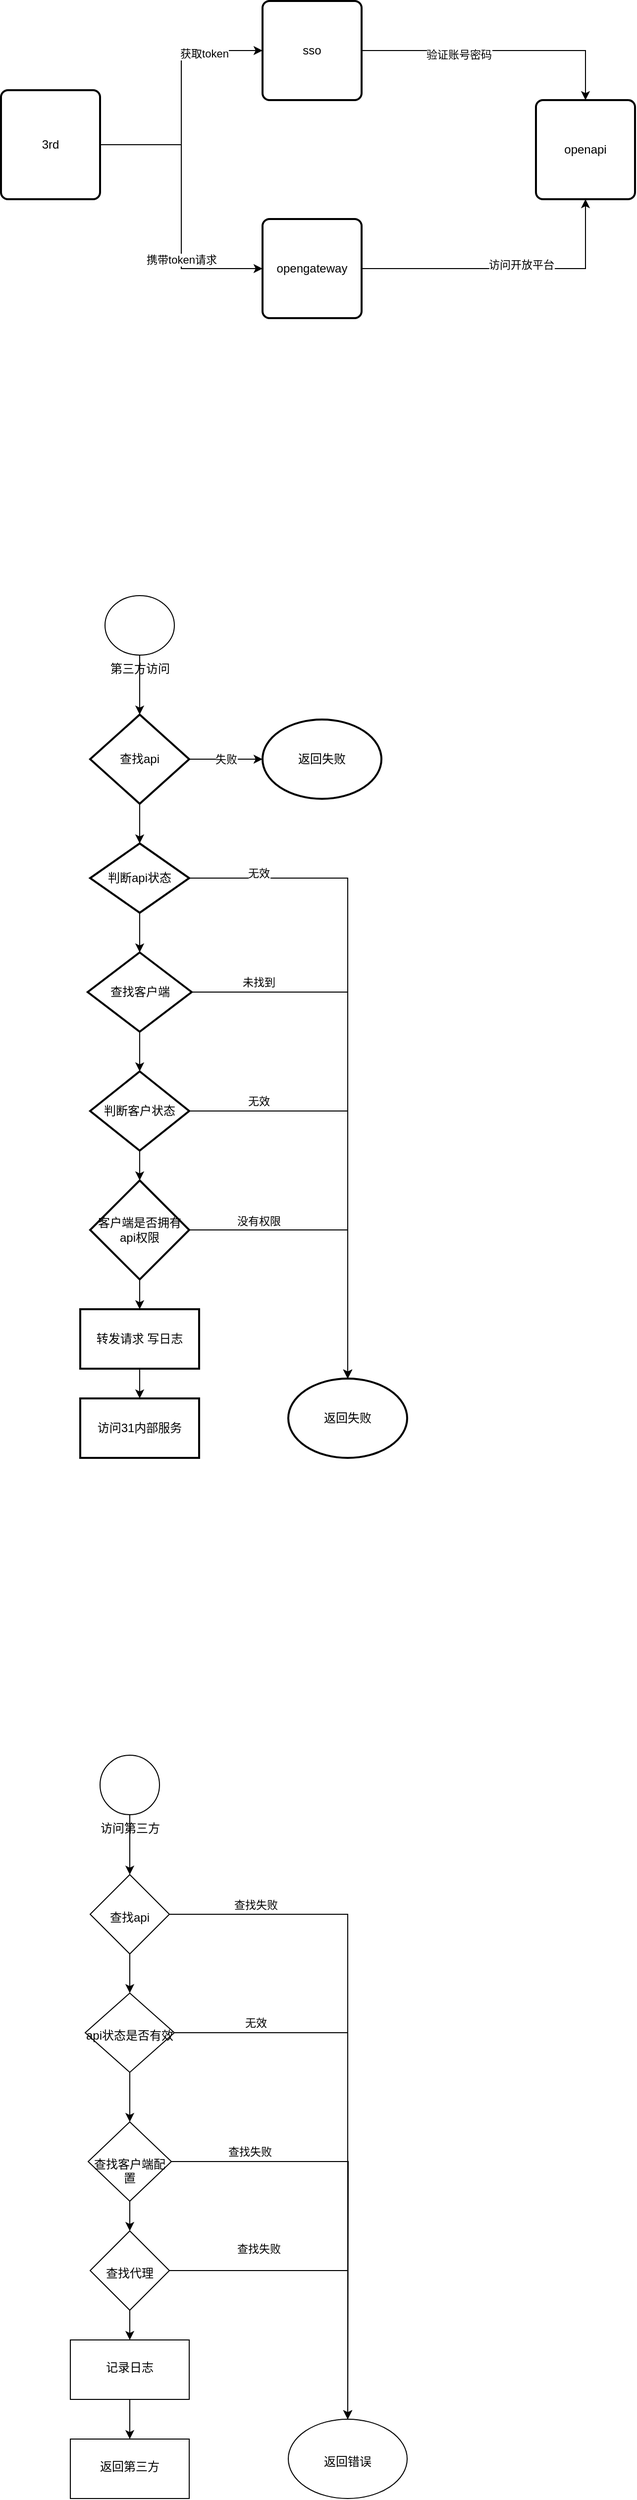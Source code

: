 <mxfile version="14.4.5" type="github">
  <diagram id="r5umxBR1MO3i9Swh8Mfo" name="第 1 页">
    <mxGraphModel dx="1673" dy="908" grid="1" gridSize="10" guides="1" tooltips="1" connect="1" arrows="1" fold="1" page="1" pageScale="1" pageWidth="827" pageHeight="1169" math="0" shadow="0">
      <root>
        <mxCell id="0" />
        <mxCell id="1" parent="0" />
        <mxCell id="_dm25giHvy8EGH1Nbq3g-23" value="" style="edgeStyle=orthogonalEdgeStyle;rounded=0;orthogonalLoop=1;jettySize=auto;html=1;" parent="1" source="_dm25giHvy8EGH1Nbq3g-2" target="_dm25giHvy8EGH1Nbq3g-4" edge="1">
          <mxGeometry relative="1" as="geometry" />
        </mxCell>
        <mxCell id="_dm25giHvy8EGH1Nbq3g-2" value="第三方访问" style="verticalLabelPosition=bottom;verticalAlign=top;html=1;shape=mxgraph.flowchart.on-page_reference;" parent="1" vertex="1">
          <mxGeometry x="205" y="640" width="70" height="60" as="geometry" />
        </mxCell>
        <mxCell id="p3LBFmmlEpDV6VU3JNH3-54" value="" style="edgeStyle=orthogonalEdgeStyle;rounded=0;orthogonalLoop=1;jettySize=auto;html=1;" edge="1" parent="1" source="_dm25giHvy8EGH1Nbq3g-4" target="p3LBFmmlEpDV6VU3JNH3-53">
          <mxGeometry relative="1" as="geometry" />
        </mxCell>
        <mxCell id="p3LBFmmlEpDV6VU3JNH3-58" value="失败" style="edgeStyle=orthogonalEdgeStyle;rounded=0;orthogonalLoop=1;jettySize=auto;html=1;" edge="1" parent="1" source="_dm25giHvy8EGH1Nbq3g-4" target="p3LBFmmlEpDV6VU3JNH3-57">
          <mxGeometry relative="1" as="geometry" />
        </mxCell>
        <mxCell id="_dm25giHvy8EGH1Nbq3g-4" value="查找api" style="strokeWidth=2;html=1;shape=mxgraph.flowchart.decision;whiteSpace=wrap;" parent="1" vertex="1">
          <mxGeometry x="190" y="760" width="100" height="90" as="geometry" />
        </mxCell>
        <mxCell id="_dm25giHvy8EGH1Nbq3g-14" value="" style="edgeStyle=orthogonalEdgeStyle;rounded=0;orthogonalLoop=1;jettySize=auto;html=1;" parent="1" source="_dm25giHvy8EGH1Nbq3g-11" target="p3LBFmmlEpDV6VU3JNH3-55" edge="1">
          <mxGeometry relative="1" as="geometry">
            <mxPoint x="360" y="1040" as="targetPoint" />
          </mxGeometry>
        </mxCell>
        <mxCell id="_dm25giHvy8EGH1Nbq3g-15" value="未找到" style="edgeLabel;html=1;align=center;verticalAlign=middle;resizable=0;points=[];" parent="_dm25giHvy8EGH1Nbq3g-14" vertex="1" connectable="0">
          <mxGeometry x="0.227" y="2" relative="1" as="geometry">
            <mxPoint x="-92" y="-188.33" as="offset" />
          </mxGeometry>
        </mxCell>
        <mxCell id="p3LBFmmlEpDV6VU3JNH3-65" value="" style="edgeStyle=orthogonalEdgeStyle;rounded=0;orthogonalLoop=1;jettySize=auto;html=1;" edge="1" parent="1" source="_dm25giHvy8EGH1Nbq3g-11" target="p3LBFmmlEpDV6VU3JNH3-64">
          <mxGeometry relative="1" as="geometry" />
        </mxCell>
        <mxCell id="_dm25giHvy8EGH1Nbq3g-11" value="查找客户端" style="strokeWidth=2;html=1;shape=mxgraph.flowchart.decision;whiteSpace=wrap;" parent="1" vertex="1">
          <mxGeometry x="187.5" y="1000" width="105" height="80" as="geometry" />
        </mxCell>
        <mxCell id="_dm25giHvy8EGH1Nbq3g-19" value="" style="edgeStyle=orthogonalEdgeStyle;rounded=0;orthogonalLoop=1;jettySize=auto;html=1;" parent="1" source="_dm25giHvy8EGH1Nbq3g-16" target="p3LBFmmlEpDV6VU3JNH3-55" edge="1">
          <mxGeometry relative="1" as="geometry">
            <mxPoint x="370" y="1280" as="targetPoint" />
          </mxGeometry>
        </mxCell>
        <mxCell id="_dm25giHvy8EGH1Nbq3g-20" value="没有权限" style="edgeLabel;html=1;align=center;verticalAlign=middle;resizable=0;points=[];" parent="_dm25giHvy8EGH1Nbq3g-19" vertex="1" connectable="0">
          <mxGeometry x="0.125" y="-2" relative="1" as="geometry">
            <mxPoint x="-88" y="-24.17" as="offset" />
          </mxGeometry>
        </mxCell>
        <mxCell id="p3LBFmmlEpDV6VU3JNH3-70" value="" style="edgeStyle=orthogonalEdgeStyle;rounded=0;orthogonalLoop=1;jettySize=auto;html=1;" edge="1" parent="1" source="_dm25giHvy8EGH1Nbq3g-16" target="p3LBFmmlEpDV6VU3JNH3-69">
          <mxGeometry relative="1" as="geometry" />
        </mxCell>
        <mxCell id="_dm25giHvy8EGH1Nbq3g-16" value="客户端是否拥有api权限" style="strokeWidth=2;html=1;shape=mxgraph.flowchart.decision;whiteSpace=wrap;" parent="1" vertex="1">
          <mxGeometry x="190" y="1230" width="100" height="100" as="geometry" />
        </mxCell>
        <mxCell id="_dm25giHvy8EGH1Nbq3g-21" value="访问31内部服务" style="whiteSpace=wrap;html=1;strokeWidth=2;" parent="1" vertex="1">
          <mxGeometry x="180" y="1450" width="120" height="60" as="geometry" />
        </mxCell>
        <mxCell id="p3LBFmmlEpDV6VU3JNH3-83" value="" style="edgeStyle=orthogonalEdgeStyle;rounded=0;orthogonalLoop=1;jettySize=auto;html=1;" edge="1" parent="1" source="_dm25giHvy8EGH1Nbq3g-24" target="_dm25giHvy8EGH1Nbq3g-25">
          <mxGeometry relative="1" as="geometry" />
        </mxCell>
        <mxCell id="_dm25giHvy8EGH1Nbq3g-24" value="访问第三方" style="verticalLabelPosition=bottom;verticalAlign=top;html=1;shape=mxgraph.flowchart.on-page_reference;" parent="1" vertex="1">
          <mxGeometry x="200" y="1810" width="60" height="60" as="geometry" />
        </mxCell>
        <mxCell id="_dm25giHvy8EGH1Nbq3g-28" value="查找失败" style="edgeStyle=orthogonalEdgeStyle;rounded=0;orthogonalLoop=1;jettySize=auto;html=1;" parent="1" source="_dm25giHvy8EGH1Nbq3g-25" target="_dm25giHvy8EGH1Nbq3g-37" edge="1">
          <mxGeometry x="-0.746" y="10" relative="1" as="geometry">
            <Array as="points">
              <mxPoint x="450" y="1970" />
            </Array>
            <mxPoint x="430.0" y="1970.471" as="targetPoint" />
            <mxPoint x="-1" as="offset" />
          </mxGeometry>
        </mxCell>
        <mxCell id="p3LBFmmlEpDV6VU3JNH3-77" value="" style="edgeStyle=orthogonalEdgeStyle;rounded=0;orthogonalLoop=1;jettySize=auto;html=1;" edge="1" parent="1" source="_dm25giHvy8EGH1Nbq3g-25" target="p3LBFmmlEpDV6VU3JNH3-76">
          <mxGeometry relative="1" as="geometry" />
        </mxCell>
        <mxCell id="_dm25giHvy8EGH1Nbq3g-25" value="&lt;br&gt;&lt;br&gt;查找api" style="rhombus;whiteSpace=wrap;html=1;verticalAlign=top;" parent="1" vertex="1">
          <mxGeometry x="190" y="1930.5" width="80" height="80" as="geometry" />
        </mxCell>
        <mxCell id="_dm25giHvy8EGH1Nbq3g-33" value="" style="edgeStyle=orthogonalEdgeStyle;rounded=0;orthogonalLoop=1;jettySize=auto;html=1;" parent="1" source="_dm25giHvy8EGH1Nbq3g-30" edge="1">
          <mxGeometry relative="1" as="geometry">
            <mxPoint x="450" y="2490" as="targetPoint" />
          </mxGeometry>
        </mxCell>
        <mxCell id="_dm25giHvy8EGH1Nbq3g-34" value="查找失败" style="edgeLabel;html=1;align=center;verticalAlign=middle;resizable=0;points=[];" parent="_dm25giHvy8EGH1Nbq3g-33" vertex="1" connectable="0">
          <mxGeometry x="0.175" y="1" relative="1" as="geometry">
            <mxPoint x="-101.04" y="-95.47" as="offset" />
          </mxGeometry>
        </mxCell>
        <mxCell id="_dm25giHvy8EGH1Nbq3g-36" value="" style="edgeStyle=orthogonalEdgeStyle;rounded=0;orthogonalLoop=1;jettySize=auto;html=1;" parent="1" source="_dm25giHvy8EGH1Nbq3g-30" target="_dm25giHvy8EGH1Nbq3g-35" edge="1">
          <mxGeometry relative="1" as="geometry" />
        </mxCell>
        <mxCell id="_dm25giHvy8EGH1Nbq3g-30" value="&lt;br&gt;&lt;br&gt;查找客户端配置" style="rhombus;whiteSpace=wrap;html=1;verticalAlign=top;" parent="1" vertex="1">
          <mxGeometry x="188" y="2180" width="84" height="80" as="geometry" />
        </mxCell>
        <mxCell id="_dm25giHvy8EGH1Nbq3g-38" value="" style="edgeStyle=orthogonalEdgeStyle;rounded=0;orthogonalLoop=1;jettySize=auto;html=1;" parent="1" source="_dm25giHvy8EGH1Nbq3g-35" target="_dm25giHvy8EGH1Nbq3g-37" edge="1">
          <mxGeometry relative="1" as="geometry" />
        </mxCell>
        <mxCell id="_dm25giHvy8EGH1Nbq3g-39" value="查找失败" style="edgeLabel;html=1;align=center;verticalAlign=middle;resizable=0;points=[];" parent="_dm25giHvy8EGH1Nbq3g-38" vertex="1" connectable="0">
          <mxGeometry x="0.25" y="2" relative="1" as="geometry">
            <mxPoint x="-92.05" y="-48.77" as="offset" />
          </mxGeometry>
        </mxCell>
        <mxCell id="_dm25giHvy8EGH1Nbq3g-41" value="" style="edgeStyle=orthogonalEdgeStyle;rounded=0;orthogonalLoop=1;jettySize=auto;html=1;" parent="1" source="_dm25giHvy8EGH1Nbq3g-35" target="_dm25giHvy8EGH1Nbq3g-40" edge="1">
          <mxGeometry relative="1" as="geometry" />
        </mxCell>
        <mxCell id="_dm25giHvy8EGH1Nbq3g-35" value="&lt;br&gt;&lt;br&gt;查找代理" style="rhombus;whiteSpace=wrap;html=1;verticalAlign=top;" parent="1" vertex="1">
          <mxGeometry x="190" y="2290" width="80" height="80" as="geometry" />
        </mxCell>
        <mxCell id="_dm25giHvy8EGH1Nbq3g-37" value="&lt;br&gt;&lt;br&gt;返回错误" style="ellipse;whiteSpace=wrap;html=1;verticalAlign=top;" parent="1" vertex="1">
          <mxGeometry x="390" y="2480" width="120" height="80" as="geometry" />
        </mxCell>
        <mxCell id="p3LBFmmlEpDV6VU3JNH3-82" value="" style="edgeStyle=orthogonalEdgeStyle;rounded=0;orthogonalLoop=1;jettySize=auto;html=1;" edge="1" parent="1" source="_dm25giHvy8EGH1Nbq3g-40" target="p3LBFmmlEpDV6VU3JNH3-81">
          <mxGeometry relative="1" as="geometry" />
        </mxCell>
        <mxCell id="_dm25giHvy8EGH1Nbq3g-40" value="&lt;br&gt;记录日志" style="whiteSpace=wrap;html=1;verticalAlign=top;" parent="1" vertex="1">
          <mxGeometry x="170" y="2400" width="120" height="60" as="geometry" />
        </mxCell>
        <mxCell id="p3LBFmmlEpDV6VU3JNH3-45" style="edgeStyle=orthogonalEdgeStyle;rounded=0;orthogonalLoop=1;jettySize=auto;html=1;entryX=0;entryY=0.5;entryDx=0;entryDy=0;" edge="1" parent="1" source="p3LBFmmlEpDV6VU3JNH3-34" target="p3LBFmmlEpDV6VU3JNH3-39">
          <mxGeometry relative="1" as="geometry" />
        </mxCell>
        <mxCell id="p3LBFmmlEpDV6VU3JNH3-49" value="携带token请求" style="edgeLabel;html=1;align=center;verticalAlign=middle;resizable=0;points=[];" vertex="1" connectable="0" parent="p3LBFmmlEpDV6VU3JNH3-45">
          <mxGeometry x="0.37" relative="1" as="geometry">
            <mxPoint as="offset" />
          </mxGeometry>
        </mxCell>
        <mxCell id="p3LBFmmlEpDV6VU3JNH3-46" style="edgeStyle=orthogonalEdgeStyle;rounded=0;orthogonalLoop=1;jettySize=auto;html=1;entryX=0;entryY=0.5;entryDx=0;entryDy=0;" edge="1" parent="1" source="p3LBFmmlEpDV6VU3JNH3-34" target="p3LBFmmlEpDV6VU3JNH3-35">
          <mxGeometry relative="1" as="geometry">
            <Array as="points">
              <mxPoint x="282" y="185" />
              <mxPoint x="282" y="90" />
            </Array>
          </mxGeometry>
        </mxCell>
        <mxCell id="p3LBFmmlEpDV6VU3JNH3-48" value="获取token" style="edgeLabel;html=1;align=center;verticalAlign=middle;resizable=0;points=[];" vertex="1" connectable="0" parent="p3LBFmmlEpDV6VU3JNH3-46">
          <mxGeometry x="0.544" y="-3" relative="1" as="geometry">
            <mxPoint as="offset" />
          </mxGeometry>
        </mxCell>
        <mxCell id="p3LBFmmlEpDV6VU3JNH3-34" value="3rd" style="rounded=1;whiteSpace=wrap;html=1;absoluteArcSize=1;arcSize=14;strokeWidth=2;" vertex="1" parent="1">
          <mxGeometry x="100" y="130" width="100" height="110" as="geometry" />
        </mxCell>
        <mxCell id="p3LBFmmlEpDV6VU3JNH3-38" value="" style="edgeStyle=orthogonalEdgeStyle;rounded=0;orthogonalLoop=1;jettySize=auto;html=1;entryX=0.5;entryY=0;entryDx=0;entryDy=0;" edge="1" parent="1" source="p3LBFmmlEpDV6VU3JNH3-35" target="p3LBFmmlEpDV6VU3JNH3-37">
          <mxGeometry relative="1" as="geometry">
            <mxPoint x="599" y="240" as="targetPoint" />
          </mxGeometry>
        </mxCell>
        <mxCell id="p3LBFmmlEpDV6VU3JNH3-51" value="验证账号密码" style="edgeLabel;html=1;align=center;verticalAlign=middle;resizable=0;points=[];" vertex="1" connectable="0" parent="p3LBFmmlEpDV6VU3JNH3-38">
          <mxGeometry x="-0.29" y="-4" relative="1" as="geometry">
            <mxPoint as="offset" />
          </mxGeometry>
        </mxCell>
        <mxCell id="p3LBFmmlEpDV6VU3JNH3-35" value="sso" style="rounded=1;whiteSpace=wrap;html=1;absoluteArcSize=1;arcSize=14;strokeWidth=2;" vertex="1" parent="1">
          <mxGeometry x="364" y="40" width="100" height="100" as="geometry" />
        </mxCell>
        <mxCell id="p3LBFmmlEpDV6VU3JNH3-37" value="openapi" style="rounded=1;whiteSpace=wrap;html=1;absoluteArcSize=1;arcSize=14;strokeWidth=2;" vertex="1" parent="1">
          <mxGeometry x="640" y="140" width="100" height="100" as="geometry" />
        </mxCell>
        <mxCell id="p3LBFmmlEpDV6VU3JNH3-47" style="edgeStyle=orthogonalEdgeStyle;rounded=0;orthogonalLoop=1;jettySize=auto;html=1;" edge="1" parent="1" source="p3LBFmmlEpDV6VU3JNH3-39" target="p3LBFmmlEpDV6VU3JNH3-37">
          <mxGeometry relative="1" as="geometry" />
        </mxCell>
        <mxCell id="p3LBFmmlEpDV6VU3JNH3-50" value="访问开放平台" style="edgeLabel;html=1;align=center;verticalAlign=middle;resizable=0;points=[];" vertex="1" connectable="0" parent="p3LBFmmlEpDV6VU3JNH3-47">
          <mxGeometry x="0.088" y="4" relative="1" as="geometry">
            <mxPoint as="offset" />
          </mxGeometry>
        </mxCell>
        <mxCell id="p3LBFmmlEpDV6VU3JNH3-39" value="opengateway" style="rounded=1;whiteSpace=wrap;html=1;absoluteArcSize=1;arcSize=14;strokeWidth=2;" vertex="1" parent="1">
          <mxGeometry x="364" y="260" width="100" height="100" as="geometry" />
        </mxCell>
        <mxCell id="p3LBFmmlEpDV6VU3JNH3-60" value="" style="edgeStyle=orthogonalEdgeStyle;rounded=0;orthogonalLoop=1;jettySize=auto;html=1;" edge="1" parent="1" source="p3LBFmmlEpDV6VU3JNH3-53" target="_dm25giHvy8EGH1Nbq3g-11">
          <mxGeometry relative="1" as="geometry" />
        </mxCell>
        <mxCell id="p3LBFmmlEpDV6VU3JNH3-75" value="无效" style="edgeStyle=orthogonalEdgeStyle;rounded=0;orthogonalLoop=1;jettySize=auto;html=1;" edge="1" parent="1" source="p3LBFmmlEpDV6VU3JNH3-53" target="p3LBFmmlEpDV6VU3JNH3-55">
          <mxGeometry x="0.158" y="-90" relative="1" as="geometry">
            <mxPoint as="offset" />
          </mxGeometry>
        </mxCell>
        <mxCell id="p3LBFmmlEpDV6VU3JNH3-53" value="判断api状态" style="rhombus;whiteSpace=wrap;html=1;strokeWidth=2;" vertex="1" parent="1">
          <mxGeometry x="190" y="890" width="100" height="70" as="geometry" />
        </mxCell>
        <mxCell id="p3LBFmmlEpDV6VU3JNH3-55" value="返回失败" style="ellipse;whiteSpace=wrap;html=1;strokeWidth=2;" vertex="1" parent="1">
          <mxGeometry x="390" y="1430" width="120" height="80" as="geometry" />
        </mxCell>
        <mxCell id="p3LBFmmlEpDV6VU3JNH3-57" value="返回失败" style="ellipse;whiteSpace=wrap;html=1;strokeWidth=2;" vertex="1" parent="1">
          <mxGeometry x="364" y="765" width="120" height="80" as="geometry" />
        </mxCell>
        <mxCell id="p3LBFmmlEpDV6VU3JNH3-67" value="无效" style="edgeStyle=orthogonalEdgeStyle;rounded=0;orthogonalLoop=1;jettySize=auto;html=1;" edge="1" parent="1" source="p3LBFmmlEpDV6VU3JNH3-64" target="p3LBFmmlEpDV6VU3JNH3-55">
          <mxGeometry x="-0.674" y="240" relative="1" as="geometry">
            <mxPoint x="370" y="1160" as="targetPoint" />
            <Array as="points">
              <mxPoint x="450" y="1160" />
            </Array>
            <mxPoint as="offset" />
          </mxGeometry>
        </mxCell>
        <mxCell id="p3LBFmmlEpDV6VU3JNH3-68" value="" style="edgeStyle=orthogonalEdgeStyle;rounded=0;orthogonalLoop=1;jettySize=auto;html=1;" edge="1" parent="1" source="p3LBFmmlEpDV6VU3JNH3-64" target="_dm25giHvy8EGH1Nbq3g-16">
          <mxGeometry relative="1" as="geometry" />
        </mxCell>
        <mxCell id="p3LBFmmlEpDV6VU3JNH3-64" value="判断客户状态" style="rhombus;whiteSpace=wrap;html=1;strokeWidth=2;" vertex="1" parent="1">
          <mxGeometry x="190" y="1120" width="100" height="80" as="geometry" />
        </mxCell>
        <mxCell id="p3LBFmmlEpDV6VU3JNH3-71" value="" style="edgeStyle=orthogonalEdgeStyle;rounded=0;orthogonalLoop=1;jettySize=auto;html=1;" edge="1" parent="1" source="p3LBFmmlEpDV6VU3JNH3-69" target="_dm25giHvy8EGH1Nbq3g-21">
          <mxGeometry relative="1" as="geometry" />
        </mxCell>
        <mxCell id="p3LBFmmlEpDV6VU3JNH3-69" value="转发请求 写日志" style="whiteSpace=wrap;html=1;strokeWidth=2;" vertex="1" parent="1">
          <mxGeometry x="180" y="1360" width="120" height="60" as="geometry" />
        </mxCell>
        <mxCell id="p3LBFmmlEpDV6VU3JNH3-79" value="无效" style="edgeStyle=orthogonalEdgeStyle;rounded=0;orthogonalLoop=1;jettySize=auto;html=1;entryX=0.5;entryY=0;entryDx=0;entryDy=0;" edge="1" parent="1" source="p3LBFmmlEpDV6VU3JNH3-76" target="_dm25giHvy8EGH1Nbq3g-37">
          <mxGeometry x="-0.709" y="10" relative="1" as="geometry">
            <mxPoint x="426" y="2090.0" as="targetPoint" />
            <mxPoint as="offset" />
          </mxGeometry>
        </mxCell>
        <mxCell id="p3LBFmmlEpDV6VU3JNH3-80" value="" style="edgeStyle=orthogonalEdgeStyle;rounded=0;orthogonalLoop=1;jettySize=auto;html=1;" edge="1" parent="1" source="p3LBFmmlEpDV6VU3JNH3-76" target="_dm25giHvy8EGH1Nbq3g-30">
          <mxGeometry relative="1" as="geometry" />
        </mxCell>
        <mxCell id="p3LBFmmlEpDV6VU3JNH3-76" value="&lt;br&gt;&lt;br&gt;api状态是否有效" style="rhombus;whiteSpace=wrap;html=1;verticalAlign=top;" vertex="1" parent="1">
          <mxGeometry x="185" y="2050" width="90" height="80" as="geometry" />
        </mxCell>
        <mxCell id="p3LBFmmlEpDV6VU3JNH3-81" value="&lt;br&gt;返回第三方" style="whiteSpace=wrap;html=1;verticalAlign=top;" vertex="1" parent="1">
          <mxGeometry x="170" y="2500" width="120" height="60" as="geometry" />
        </mxCell>
      </root>
    </mxGraphModel>
  </diagram>
</mxfile>
